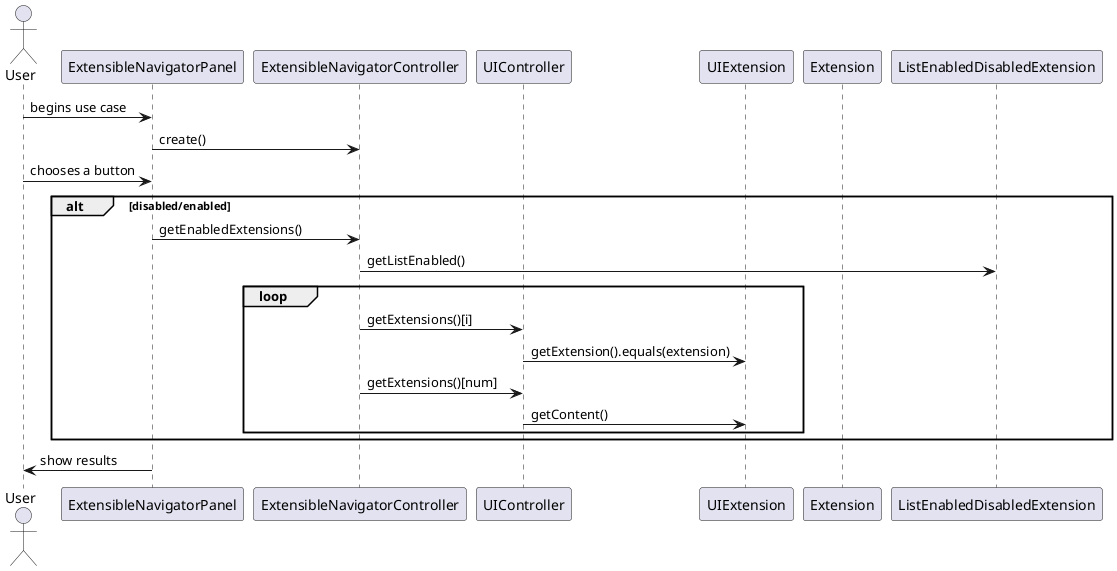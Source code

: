 @startuml extensible_navigator_design.png


actor User
    participant ExtensibleNavigatorPanel as UI
    participant ExtensibleNavigatorController as CTRL
    participant UIController as UICTRL 
    participant UIExtension as EXTENSIONS
    participant Extension as EXT
    participant ListEnabledDisabledExtension as LIST
    
    User -> UI : begins use case
    UI -> CTRL : create()
    User -> UI : chooses a button
    alt disabled/enabled
    UI -> CTRL : getEnabledExtensions()
    CTRL -> LIST : getListEnabled()
loop
    CTRL -> UICTRL : getExtensions()[i]
    UICTRL -> EXTENSIONS : getExtension().equals(extension)
    CTRL -> UICTRL : getExtensions()[num]
    UICTRL -> EXTENSIONS : getContent()

end
    end
    UI -> User : show results
\
@enduml
